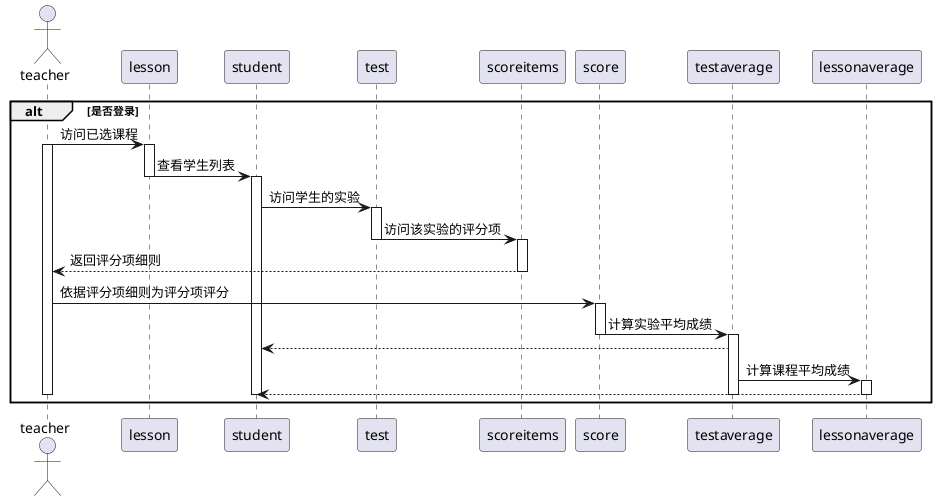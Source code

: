 @startuml
actor teacher
participant lesson
participant student
participant test
participant scoreitems
participant score
participant testaverage
participant lessonaverage

alt 是否登录
teacher ->lesson:访问已选课程
activate teacher
activate lesson
lesson -> student:查看学生列表
deactivate lesson
activate student
student->test:访问学生的实验
activate test
test->scoreitems:访问该实验的评分项
deactivate test
activate scoreitems
scoreitems -->teacher:返回评分项细则
deactivate scoreitems
teacher ->score:依据评分项细则为评分项评分
activate score
score -> testaverage:计算实验平均成绩
deactivate score
activate testaverage
testaverage -->student
testaverage -> lessonaverage:计算课程平均成绩
activate lessonaverage
lessonaverage -->student
deactivate student
deactivate testaverage
deactivate lessonaverage
deactivate teacher
end
@enduml